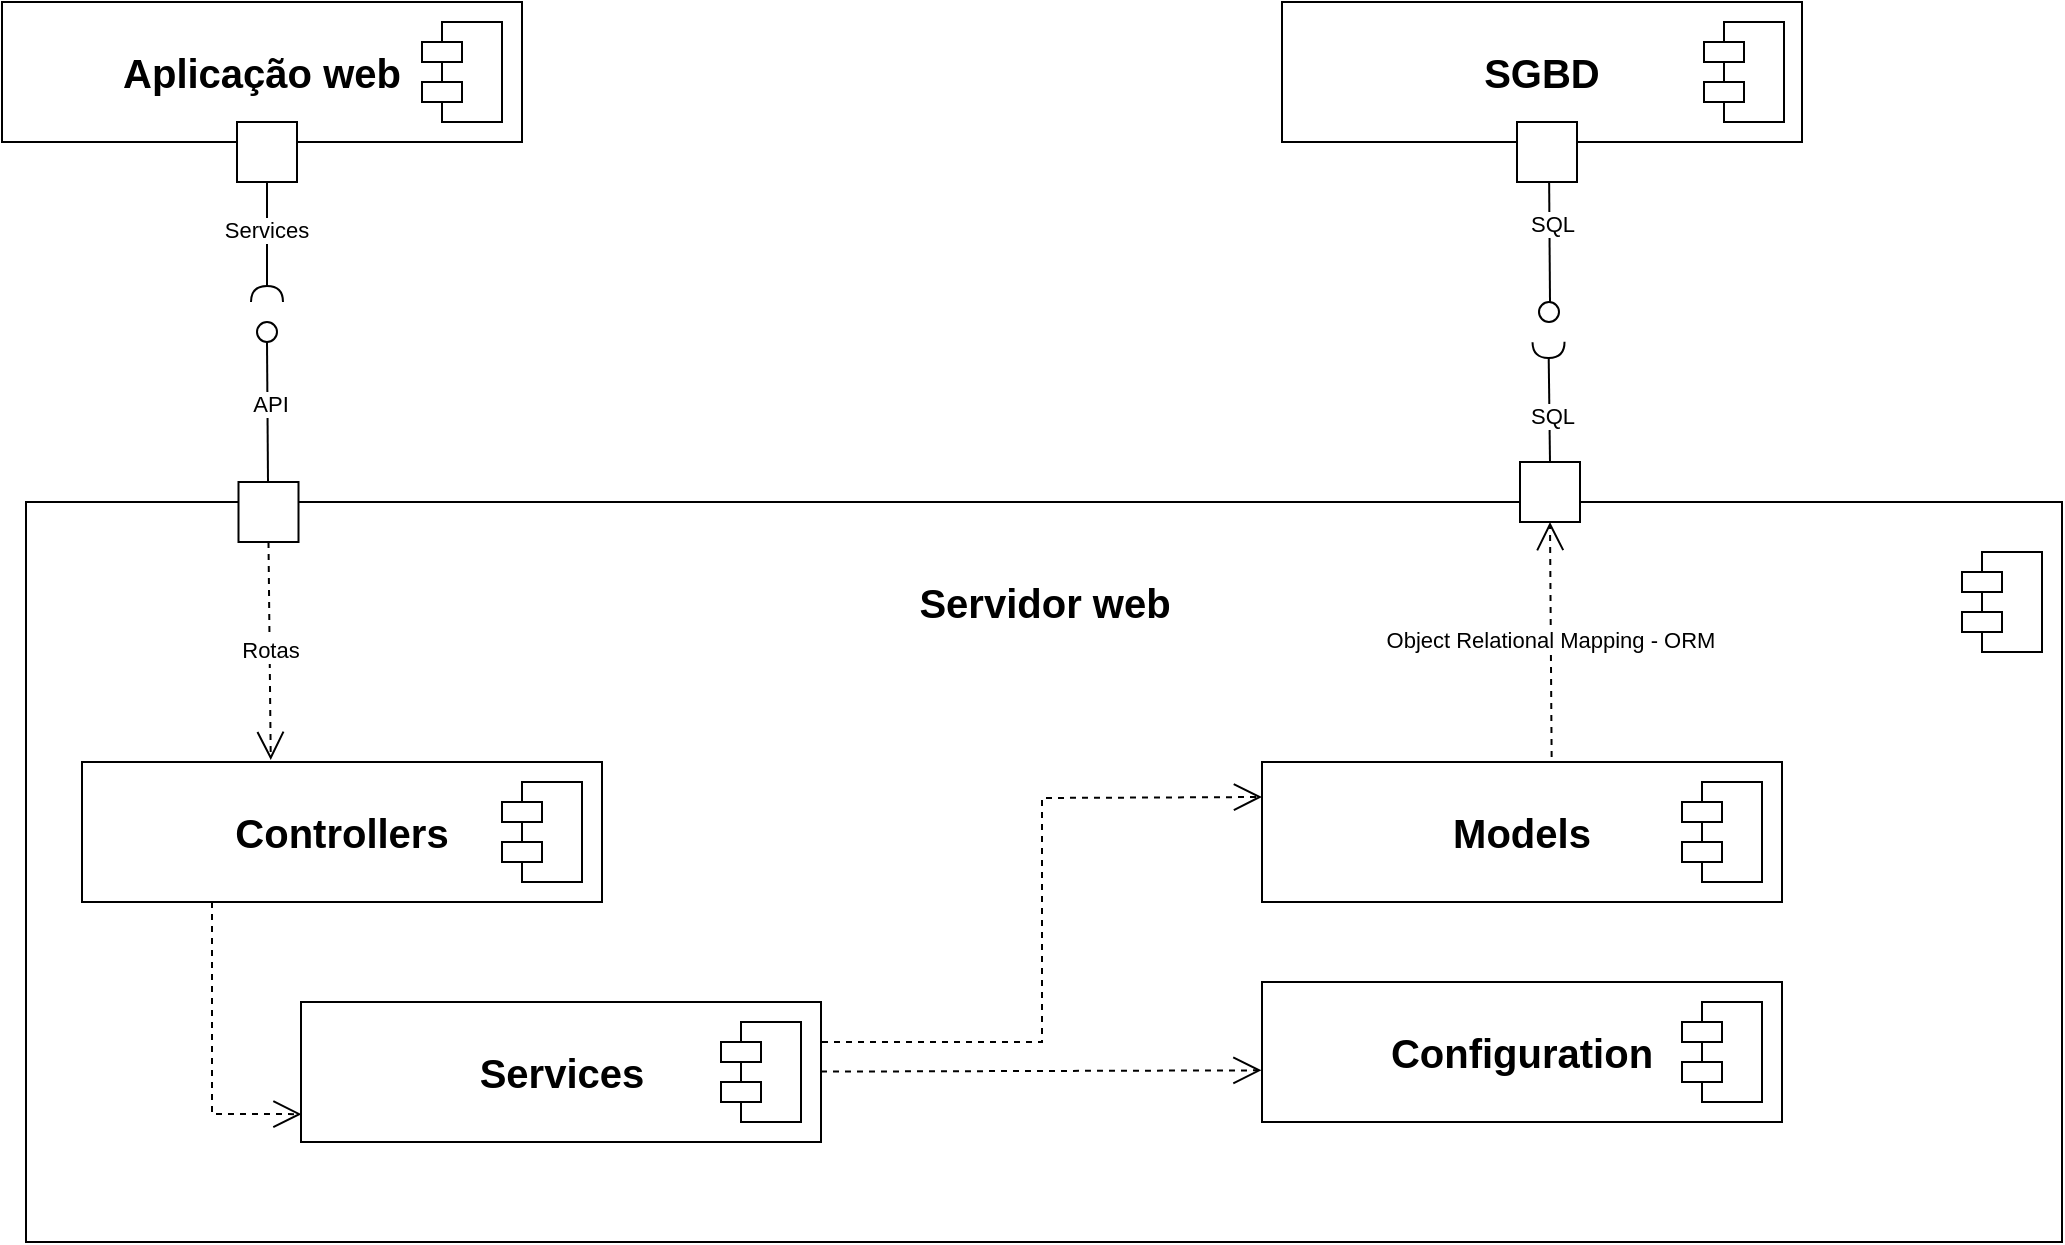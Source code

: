 <mxfile version="24.0.7" type="device">
  <diagram name="Página-1" id="tVuC_nlV8bN2_D1jqeOM">
    <mxGraphModel dx="1393" dy="818" grid="1" gridSize="10" guides="1" tooltips="1" connect="1" arrows="1" fold="1" page="1" pageScale="1" pageWidth="1169" pageHeight="827" math="0" shadow="0">
      <root>
        <mxCell id="0" />
        <mxCell id="1" parent="0" />
        <mxCell id="e_mHhueJk98An35Hpw2q-25" value="" style="rounded=0;whiteSpace=wrap;html=1;" vertex="1" parent="1">
          <mxGeometry x="52" y="270" width="1018" height="370" as="geometry" />
        </mxCell>
        <mxCell id="e_mHhueJk98An35Hpw2q-5" value="&lt;font size=&quot;1&quot; style=&quot;&quot;&gt;&lt;b style=&quot;font-size: 20px;&quot;&gt;Aplicação web&lt;/b&gt;&lt;/font&gt;" style="rounded=0;whiteSpace=wrap;html=1;" vertex="1" parent="1">
          <mxGeometry x="40" y="20" width="260" height="70" as="geometry" />
        </mxCell>
        <mxCell id="e_mHhueJk98An35Hpw2q-6" value="" style="rounded=0;whiteSpace=wrap;html=1;" vertex="1" parent="1">
          <mxGeometry x="157.5" y="80" width="30" height="30" as="geometry" />
        </mxCell>
        <mxCell id="e_mHhueJk98An35Hpw2q-8" value="" style="rounded=0;orthogonalLoop=1;jettySize=auto;html=1;endArrow=halfCircle;endFill=0;endSize=6;strokeWidth=1;sketch=0;fontSize=12;curved=1;exitX=0.5;exitY=1;exitDx=0;exitDy=0;" edge="1" parent="1" source="e_mHhueJk98An35Hpw2q-6">
          <mxGeometry relative="1" as="geometry">
            <mxPoint x="177.5" y="185" as="sourcePoint" />
            <mxPoint x="172.5" y="170" as="targetPoint" />
          </mxGeometry>
        </mxCell>
        <mxCell id="e_mHhueJk98An35Hpw2q-10" value="Services" style="edgeLabel;html=1;align=center;verticalAlign=middle;resizable=0;points=[];" vertex="1" connectable="0" parent="e_mHhueJk98An35Hpw2q-8">
          <mxGeometry x="-0.214" y="-1" relative="1" as="geometry">
            <mxPoint as="offset" />
          </mxGeometry>
        </mxCell>
        <mxCell id="e_mHhueJk98An35Hpw2q-9" value="" style="ellipse;whiteSpace=wrap;html=1;align=center;aspect=fixed;fillColor=none;strokeColor=none;resizable=0;perimeter=centerPerimeter;rotatable=0;allowArrows=0;points=[];outlineConnect=1;" vertex="1" parent="1">
          <mxGeometry x="152.5" y="180" width="10" height="10" as="geometry" />
        </mxCell>
        <mxCell id="e_mHhueJk98An35Hpw2q-16" value="" style="shape=module;align=left;spacingLeft=20;align=center;verticalAlign=top;whiteSpace=wrap;html=1;" vertex="1" parent="1">
          <mxGeometry x="250" y="30" width="40" height="50" as="geometry" />
        </mxCell>
        <mxCell id="e_mHhueJk98An35Hpw2q-17" value="" style="ellipse;whiteSpace=wrap;html=1;aspect=fixed;" vertex="1" parent="1">
          <mxGeometry x="167.5" y="180" width="10" height="10" as="geometry" />
        </mxCell>
        <mxCell id="e_mHhueJk98An35Hpw2q-24" value="" style="rounded=0;whiteSpace=wrap;html=1;" vertex="1" parent="1">
          <mxGeometry x="158.25" y="260" width="30" height="30" as="geometry" />
        </mxCell>
        <mxCell id="e_mHhueJk98An35Hpw2q-27" value="" style="endArrow=none;html=1;rounded=0;entryX=0.5;entryY=1;entryDx=0;entryDy=0;" edge="1" parent="1" target="e_mHhueJk98An35Hpw2q-17">
          <mxGeometry width="50" height="50" relative="1" as="geometry">
            <mxPoint x="173" y="260" as="sourcePoint" />
            <mxPoint x="190" y="170" as="targetPoint" />
          </mxGeometry>
        </mxCell>
        <mxCell id="e_mHhueJk98An35Hpw2q-28" value="API" style="edgeLabel;html=1;align=center;verticalAlign=middle;resizable=0;points=[];" vertex="1" connectable="0" parent="e_mHhueJk98An35Hpw2q-27">
          <mxGeometry x="0.128" y="-1" relative="1" as="geometry">
            <mxPoint as="offset" />
          </mxGeometry>
        </mxCell>
        <mxCell id="e_mHhueJk98An35Hpw2q-32" value="&lt;font style=&quot;font-size: 20px;&quot;&gt;&lt;b&gt;Servidor web&lt;/b&gt;&lt;/font&gt;" style="text;html=1;align=center;verticalAlign=middle;resizable=0;points=[];autosize=1;strokeColor=none;fillColor=none;" vertex="1" parent="1">
          <mxGeometry x="486" y="300" width="150" height="40" as="geometry" />
        </mxCell>
        <mxCell id="e_mHhueJk98An35Hpw2q-39" value="" style="group" vertex="1" connectable="0" parent="1">
          <mxGeometry x="80" y="400" width="260" height="70" as="geometry" />
        </mxCell>
        <mxCell id="e_mHhueJk98An35Hpw2q-33" value="&lt;font size=&quot;1&quot; style=&quot;&quot;&gt;&lt;b style=&quot;font-size: 20px;&quot;&gt;Controllers&lt;/b&gt;&lt;/font&gt;" style="rounded=0;whiteSpace=wrap;html=1;" vertex="1" parent="e_mHhueJk98An35Hpw2q-39">
          <mxGeometry width="260" height="70" as="geometry" />
        </mxCell>
        <mxCell id="e_mHhueJk98An35Hpw2q-35" value="" style="shape=module;align=left;spacingLeft=20;align=center;verticalAlign=top;whiteSpace=wrap;html=1;" vertex="1" parent="e_mHhueJk98An35Hpw2q-39">
          <mxGeometry x="210" y="10" width="40" height="50" as="geometry" />
        </mxCell>
        <mxCell id="e_mHhueJk98An35Hpw2q-40" value="" style="group" vertex="1" connectable="0" parent="1">
          <mxGeometry x="189.5" y="520" width="260" height="70" as="geometry" />
        </mxCell>
        <mxCell id="e_mHhueJk98An35Hpw2q-41" value="&lt;font size=&quot;1&quot; style=&quot;&quot;&gt;&lt;b style=&quot;font-size: 20px;&quot;&gt;Services&lt;/b&gt;&lt;/font&gt;" style="rounded=0;whiteSpace=wrap;html=1;" vertex="1" parent="e_mHhueJk98An35Hpw2q-40">
          <mxGeometry width="260" height="70" as="geometry" />
        </mxCell>
        <mxCell id="e_mHhueJk98An35Hpw2q-42" value="" style="shape=module;align=left;spacingLeft=20;align=center;verticalAlign=top;whiteSpace=wrap;html=1;" vertex="1" parent="e_mHhueJk98An35Hpw2q-40">
          <mxGeometry x="210" y="10" width="40" height="50" as="geometry" />
        </mxCell>
        <mxCell id="e_mHhueJk98An35Hpw2q-43" value="" style="group" vertex="1" connectable="0" parent="1">
          <mxGeometry x="670" y="510" width="260" height="70" as="geometry" />
        </mxCell>
        <mxCell id="e_mHhueJk98An35Hpw2q-44" value="&lt;b style=&quot;font-size: 20px;&quot;&gt;Configuration&lt;/b&gt;" style="rounded=0;whiteSpace=wrap;html=1;" vertex="1" parent="e_mHhueJk98An35Hpw2q-43">
          <mxGeometry width="260" height="70" as="geometry" />
        </mxCell>
        <mxCell id="e_mHhueJk98An35Hpw2q-45" value="" style="shape=module;align=left;spacingLeft=20;align=center;verticalAlign=top;whiteSpace=wrap;html=1;" vertex="1" parent="e_mHhueJk98An35Hpw2q-43">
          <mxGeometry x="210" y="10" width="40" height="50" as="geometry" />
        </mxCell>
        <mxCell id="e_mHhueJk98An35Hpw2q-47" value="" style="shape=module;align=left;spacingLeft=20;align=center;verticalAlign=top;whiteSpace=wrap;html=1;" vertex="1" parent="1">
          <mxGeometry x="1020" y="295" width="40" height="50" as="geometry" />
        </mxCell>
        <mxCell id="e_mHhueJk98An35Hpw2q-48" value="" style="group" vertex="1" connectable="0" parent="1">
          <mxGeometry x="670" y="400" width="260" height="70" as="geometry" />
        </mxCell>
        <mxCell id="e_mHhueJk98An35Hpw2q-49" value="&lt;b style=&quot;font-size: 20px;&quot;&gt;Models&lt;/b&gt;" style="rounded=0;whiteSpace=wrap;html=1;" vertex="1" parent="e_mHhueJk98An35Hpw2q-48">
          <mxGeometry width="260" height="70" as="geometry" />
        </mxCell>
        <mxCell id="e_mHhueJk98An35Hpw2q-50" value="" style="shape=module;align=left;spacingLeft=20;align=center;verticalAlign=top;whiteSpace=wrap;html=1;" vertex="1" parent="e_mHhueJk98An35Hpw2q-48">
          <mxGeometry x="210" y="10" width="40" height="50" as="geometry" />
        </mxCell>
        <mxCell id="e_mHhueJk98An35Hpw2q-54" value="" style="rounded=0;whiteSpace=wrap;html=1;" vertex="1" parent="1">
          <mxGeometry x="799" y="250" width="30" height="30" as="geometry" />
        </mxCell>
        <mxCell id="e_mHhueJk98An35Hpw2q-58" value="&lt;font size=&quot;1&quot; style=&quot;&quot;&gt;&lt;b style=&quot;font-size: 20px;&quot;&gt;SGBD&lt;/b&gt;&lt;/font&gt;" style="rounded=0;whiteSpace=wrap;html=1;" vertex="1" parent="1">
          <mxGeometry x="680" y="20" width="260" height="70" as="geometry" />
        </mxCell>
        <mxCell id="e_mHhueJk98An35Hpw2q-62" value="" style="ellipse;whiteSpace=wrap;html=1;align=center;aspect=fixed;fillColor=none;strokeColor=none;resizable=0;perimeter=centerPerimeter;rotatable=0;allowArrows=0;points=[];outlineConnect=1;" vertex="1" parent="1">
          <mxGeometry x="793.5" y="170" width="10" height="10" as="geometry" />
        </mxCell>
        <mxCell id="e_mHhueJk98An35Hpw2q-63" value="" style="shape=module;align=left;spacingLeft=20;align=center;verticalAlign=top;whiteSpace=wrap;html=1;" vertex="1" parent="1">
          <mxGeometry x="891" y="30" width="40" height="50" as="geometry" />
        </mxCell>
        <mxCell id="e_mHhueJk98An35Hpw2q-64" value="" style="ellipse;whiteSpace=wrap;html=1;aspect=fixed;" vertex="1" parent="1">
          <mxGeometry x="808.5" y="170" width="10" height="10" as="geometry" />
        </mxCell>
        <mxCell id="e_mHhueJk98An35Hpw2q-65" value="" style="endArrow=none;html=1;rounded=0;entryX=0.5;entryY=1;entryDx=0;entryDy=0;" edge="1" parent="1">
          <mxGeometry width="50" height="50" relative="1" as="geometry">
            <mxPoint x="814" y="170" as="sourcePoint" />
            <mxPoint x="813.5" y="100" as="targetPoint" />
          </mxGeometry>
        </mxCell>
        <mxCell id="e_mHhueJk98An35Hpw2q-66" value="SQL" style="edgeLabel;html=1;align=center;verticalAlign=middle;resizable=0;points=[];" vertex="1" connectable="0" parent="e_mHhueJk98An35Hpw2q-65">
          <mxGeometry x="0.128" y="-1" relative="1" as="geometry">
            <mxPoint as="offset" />
          </mxGeometry>
        </mxCell>
        <mxCell id="e_mHhueJk98An35Hpw2q-67" value="" style="rounded=0;orthogonalLoop=1;jettySize=auto;html=1;endArrow=halfCircle;endFill=0;endSize=6;strokeWidth=1;sketch=0;fontSize=12;curved=1;exitX=0.5;exitY=0;exitDx=0;exitDy=0;" edge="1" parent="1" source="e_mHhueJk98An35Hpw2q-54">
          <mxGeometry relative="1" as="geometry">
            <mxPoint x="813.26" y="240" as="sourcePoint" />
            <mxPoint x="813.26" y="190" as="targetPoint" />
          </mxGeometry>
        </mxCell>
        <mxCell id="e_mHhueJk98An35Hpw2q-68" value="SQL" style="edgeLabel;html=1;align=center;verticalAlign=middle;resizable=0;points=[];" vertex="1" connectable="0" parent="e_mHhueJk98An35Hpw2q-67">
          <mxGeometry x="-0.214" y="-1" relative="1" as="geometry">
            <mxPoint as="offset" />
          </mxGeometry>
        </mxCell>
        <mxCell id="e_mHhueJk98An35Hpw2q-75" value="" style="endArrow=open;endSize=12;dashed=1;html=1;rounded=0;exitX=0.25;exitY=1;exitDx=0;exitDy=0;entryX=0.001;entryY=0.801;entryDx=0;entryDy=0;entryPerimeter=0;" edge="1" parent="1" source="e_mHhueJk98An35Hpw2q-33" target="e_mHhueJk98An35Hpw2q-41">
          <mxGeometry width="160" relative="1" as="geometry">
            <mxPoint x="152.5" y="480" as="sourcePoint" />
            <mxPoint x="170" y="576" as="targetPoint" />
            <Array as="points">
              <mxPoint x="145" y="576" />
            </Array>
          </mxGeometry>
        </mxCell>
        <mxCell id="e_mHhueJk98An35Hpw2q-76" value="" style="endArrow=open;endSize=12;dashed=1;html=1;rounded=0;entryX=-0.001;entryY=0.631;entryDx=0;entryDy=0;entryPerimeter=0;" edge="1" parent="1" target="e_mHhueJk98An35Hpw2q-44">
          <mxGeometry width="160" relative="1" as="geometry">
            <mxPoint x="449.5" y="554.8" as="sourcePoint" />
            <mxPoint x="609.5" y="554.8" as="targetPoint" />
          </mxGeometry>
        </mxCell>
        <mxCell id="e_mHhueJk98An35Hpw2q-77" value="" style="endArrow=open;endSize=12;dashed=1;html=1;rounded=0;entryX=0;entryY=0.25;entryDx=0;entryDy=0;" edge="1" parent="1" target="e_mHhueJk98An35Hpw2q-49">
          <mxGeometry width="160" relative="1" as="geometry">
            <mxPoint x="450" y="540" as="sourcePoint" />
            <mxPoint x="610" y="540" as="targetPoint" />
            <Array as="points">
              <mxPoint x="560" y="540" />
              <mxPoint x="560" y="418" />
            </Array>
          </mxGeometry>
        </mxCell>
        <mxCell id="e_mHhueJk98An35Hpw2q-78" value="Object Relational Mapping - ORM" style="endArrow=open;endSize=12;dashed=1;html=1;rounded=0;entryX=0.5;entryY=1;entryDx=0;entryDy=0;exitX=0.557;exitY=-0.035;exitDx=0;exitDy=0;exitPerimeter=0;" edge="1" parent="1" source="e_mHhueJk98An35Hpw2q-49" target="e_mHhueJk98An35Hpw2q-54">
          <mxGeometry width="160" relative="1" as="geometry">
            <mxPoint x="750" y="360" as="sourcePoint" />
            <mxPoint x="910" y="360" as="targetPoint" />
          </mxGeometry>
        </mxCell>
        <mxCell id="e_mHhueJk98An35Hpw2q-79" value="Rotas" style="endArrow=open;endSize=12;dashed=1;html=1;rounded=0;exitX=0.5;exitY=1;exitDx=0;exitDy=0;entryX=0.363;entryY=-0.014;entryDx=0;entryDy=0;entryPerimeter=0;" edge="1" parent="1">
          <mxGeometry width="160" relative="1" as="geometry">
            <mxPoint x="173.25" y="290" as="sourcePoint" />
            <mxPoint x="174.38" y="399.02" as="targetPoint" />
          </mxGeometry>
        </mxCell>
        <mxCell id="e_mHhueJk98An35Hpw2q-59" value="" style="rounded=0;whiteSpace=wrap;html=1;" vertex="1" parent="1">
          <mxGeometry x="797.5" y="80" width="30" height="30" as="geometry" />
        </mxCell>
      </root>
    </mxGraphModel>
  </diagram>
</mxfile>

